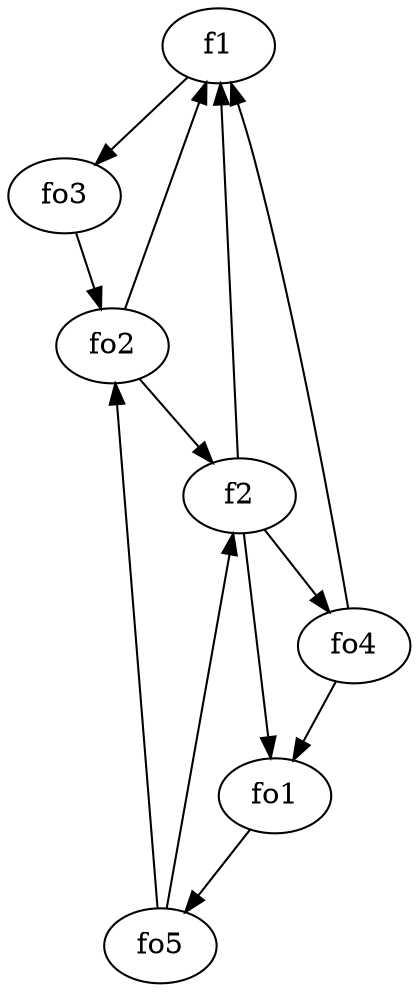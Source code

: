 strict digraph  {
f1;
f2;
fo1;
fo2;
fo3;
fo4;
fo5;
f1 -> fo3  [weight=2];
f2 -> f1  [weight=2];
f2 -> fo1  [weight=2];
f2 -> fo4  [weight=2];
fo1 -> fo5  [weight=2];
fo2 -> f2  [weight=2];
fo2 -> f1  [weight=2];
fo3 -> fo2  [weight=2];
fo4 -> f1  [weight=2];
fo4 -> fo1  [weight=2];
fo5 -> f2  [weight=2];
fo5 -> fo2  [weight=2];
}
